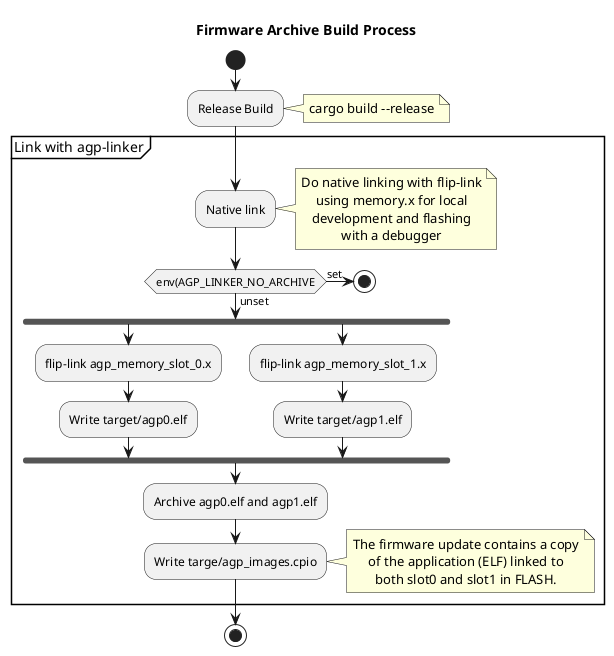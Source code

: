 @startuml

skinparam defaultTextAlignment center
/'skinparam monochrome reverse'/

title "Firmware Archive Build Process"

start

:Release Build;
note right
    cargo build --release
end note

group Link with agp-linker

:Native link;
note right
    Do native linking with flip-link
    using memory.x for local
    development and flashing
    with a debugger
end note

if (env(AGP_LINKER_NO_ARCHIVE) then (set)
    stop
else (unset)
    fork
        :flip-link agp_memory_slot_0.x;
        :Write target/agp0.elf;
    fork again
        :flip-link agp_memory_slot_1.x;
        :Write target/agp1.elf;
    end fork
endif

:Archive agp0.elf and agp1.elf;

:Write targe/agp_images.cpio;
note right
    The firmware update contains a copy
    of the application (ELF) linked to
    both slot0 and slot1 in FLASH.
end note

end group


stop

@enduml
